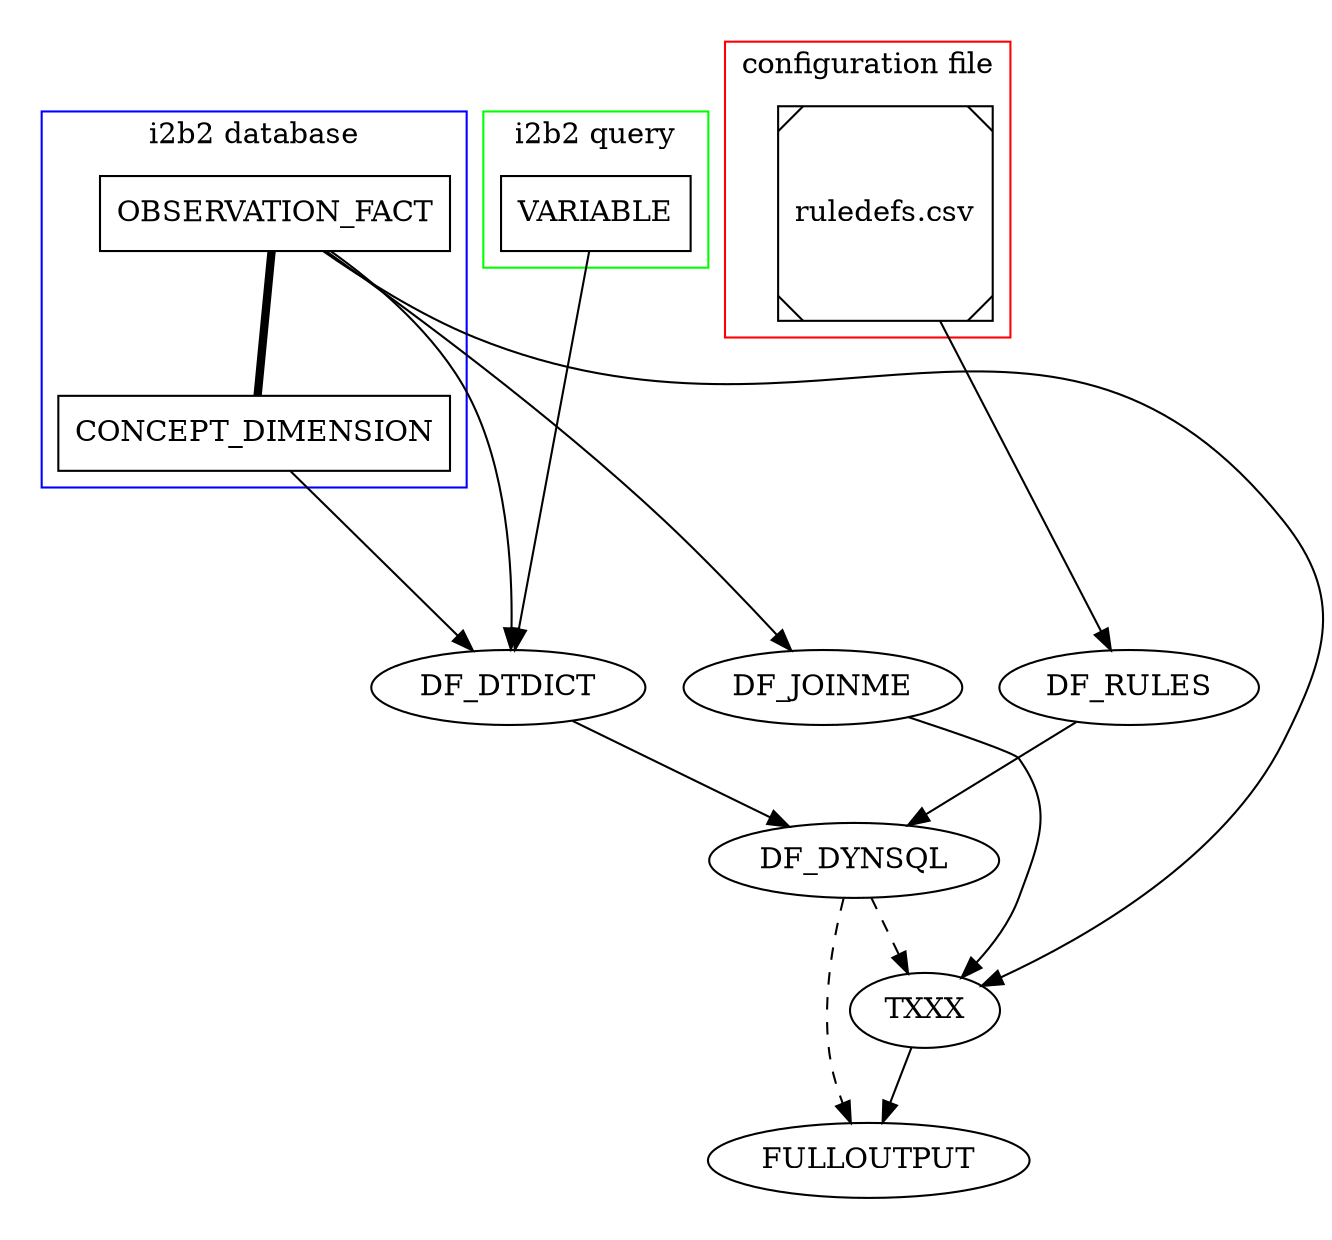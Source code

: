 digraph df {
subgraph cluster_inputs {style=invis;
subgraph cluster_db {label="i2b2 query" style="" color=green; node [shape=rectangle]; VARIABLE;}
subgraph cluster_i2b2 {label="i2b2 database" style="" color=blue; node [shape=rectangle]; OBSERVATION_FACT -> CONCEPT_DIMENSION [dir=none, penwidth=4];}
subgraph cluster_conf {label="configuration file" style="" color=red; RULES_FILE [label="ruledefs.csv",shape=Msquare];}
}
subgraph cluster_df {label=DataFinisher; style=invis; subgraph cluster_df0 {DF_RULES; DF_DTDICT; DF_JOINME;} subgraph cluster_df1 {DF_DYNSQL;TXXX}; FULLOUTPUT;}
RULES_FILE -> DF_RULES;
OBSERVATION_FACT -> DF_JOINME; 
VARIABLE -> DF_DTDICT;
OBSERVATION_FACT -> DF_DTDICT [weight=20 len=5];
CONCEPT_DIMENSION -> DF_DTDICT [weight=10 len=5];
DF_RULES -> DF_DYNSQL;
DF_DTDICT -> DF_DYNSQL;
{OBSERVATION_FACT DF_JOINME} -> TXXX;
TXXX -> FULLOUTPUT;
DF_DYNSQL -> {TXXX FULLOUTPUT} [style=dashed];

}
